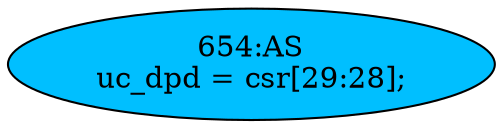 strict digraph "" {
	node [label="\N"];
	"654:AS"	 [ast="<pyverilog.vparser.ast.Assign object at 0x7fae5e2259d0>",
		def_var="['uc_dpd']",
		fillcolor=deepskyblue,
		label="654:AS
uc_dpd = csr[29:28];",
		statements="[]",
		style=filled,
		typ=Assign,
		use_var="['csr']"];
}
